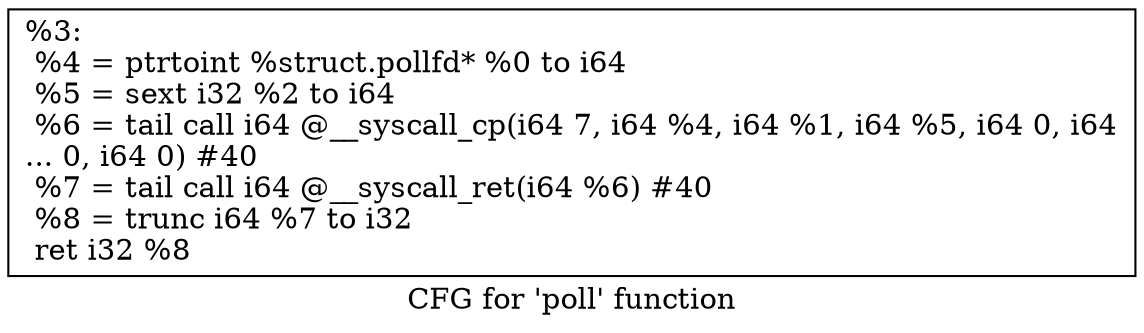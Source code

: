 digraph "CFG for 'poll' function" {
	label="CFG for 'poll' function";

	Node0x1787b30 [shape=record,label="{%3:\l  %4 = ptrtoint %struct.pollfd* %0 to i64\l  %5 = sext i32 %2 to i64\l  %6 = tail call i64 @__syscall_cp(i64 7, i64 %4, i64 %1, i64 %5, i64 0, i64\l... 0, i64 0) #40\l  %7 = tail call i64 @__syscall_ret(i64 %6) #40\l  %8 = trunc i64 %7 to i32\l  ret i32 %8\l}"];
}

